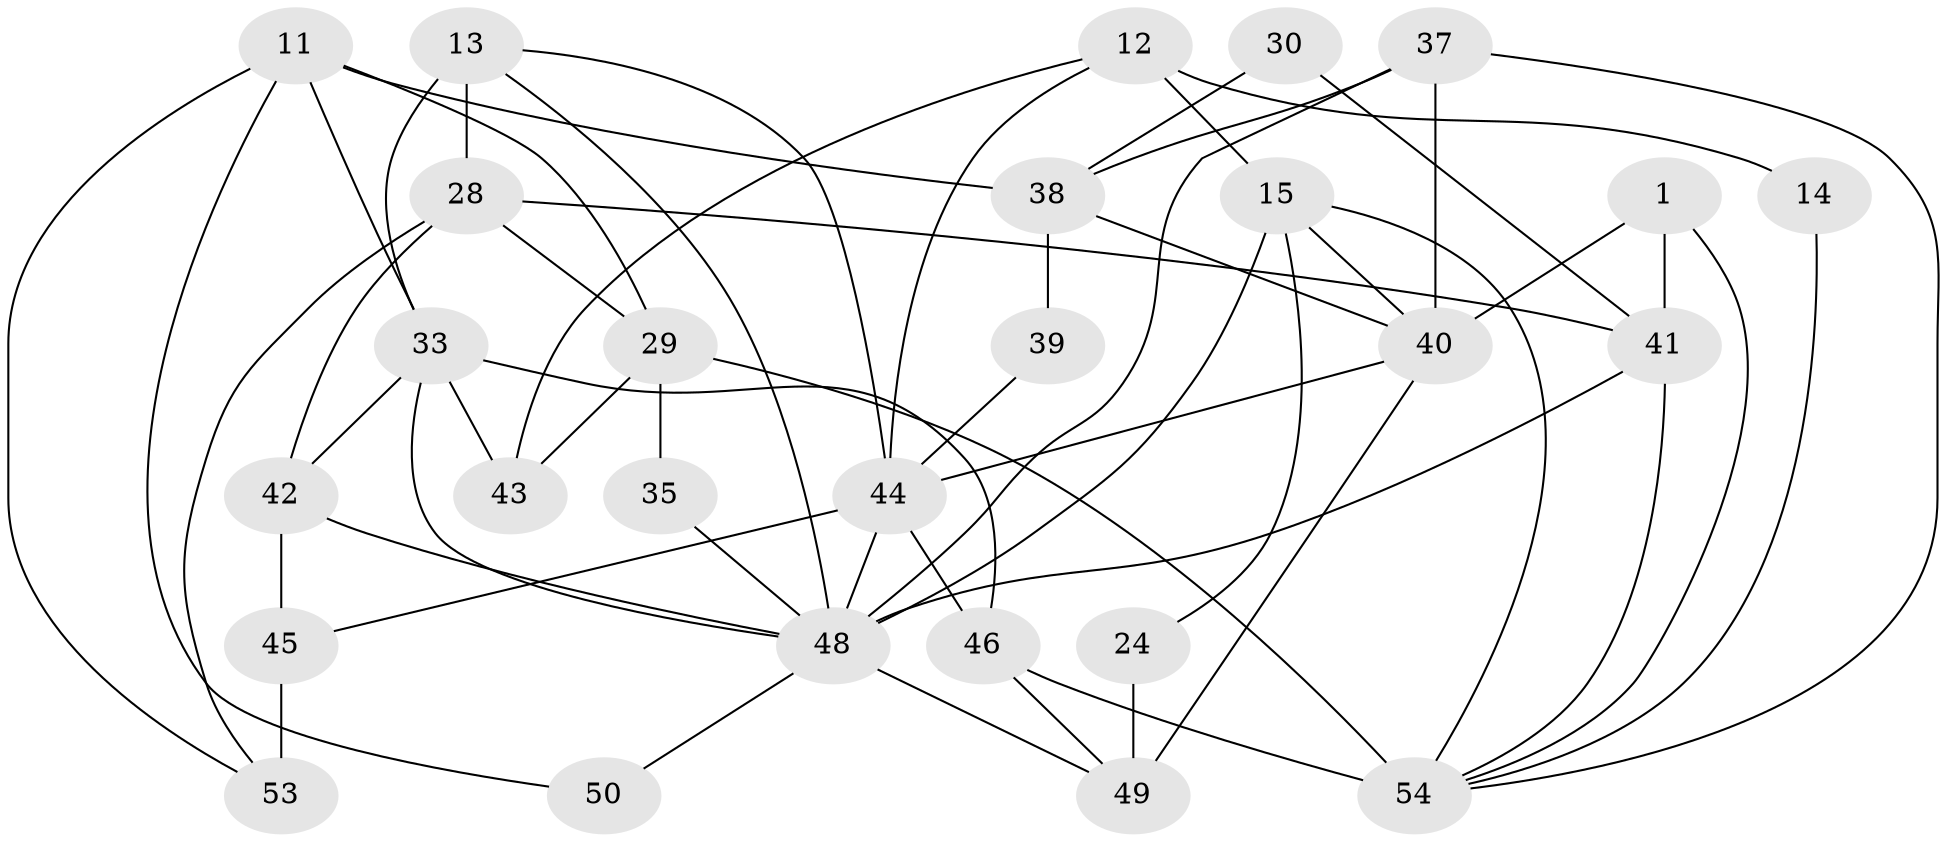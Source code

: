 // original degree distribution, {4: 0.18518518518518517, 6: 0.14814814814814814, 5: 0.1111111111111111, 3: 0.35185185185185186, 2: 0.14814814814814814, 9: 0.018518518518518517, 8: 0.037037037037037035}
// Generated by graph-tools (version 1.1) at 2025/53/03/04/25 21:53:25]
// undirected, 27 vertices, 57 edges
graph export_dot {
graph [start="1"]
  node [color=gray90,style=filled];
  1;
  11;
  12 [super="+5"];
  13 [super="+4"];
  14;
  15 [super="+8"];
  24;
  28;
  29 [super="+2"];
  30;
  33 [super="+18"];
  35;
  37;
  38 [super="+26"];
  39;
  40 [super="+32+20"];
  41 [super="+31"];
  42 [super="+27"];
  43;
  44 [super="+36"];
  45 [super="+22"];
  46 [super="+3"];
  48 [super="+16+47"];
  49 [super="+23"];
  50;
  53 [super="+52"];
  54 [super="+34+7+25"];
  1 -- 41 [weight=2];
  1 -- 54;
  1 -- 40;
  11 -- 29 [weight=2];
  11 -- 33;
  11 -- 50;
  11 -- 38;
  11 -- 53;
  12 -- 15 [weight=3];
  12 -- 14 [weight=2];
  12 -- 43;
  12 -- 44;
  13 -- 28 [weight=2];
  13 -- 33;
  13 -- 44;
  13 -- 48;
  14 -- 54;
  15 -- 24;
  15 -- 40;
  15 -- 48 [weight=3];
  15 -- 54;
  24 -- 49;
  28 -- 29;
  28 -- 53;
  28 -- 41;
  28 -- 42;
  29 -- 35 [weight=2];
  29 -- 54 [weight=4];
  29 -- 43;
  30 -- 38 [weight=2];
  30 -- 41;
  33 -- 46 [weight=2];
  33 -- 48;
  33 -- 43;
  33 -- 42;
  35 -- 48;
  37 -- 38 [weight=2];
  37 -- 48;
  37 -- 54;
  37 -- 40;
  38 -- 39;
  38 -- 40;
  39 -- 44;
  40 -- 44 [weight=2];
  40 -- 49 [weight=2];
  41 -- 54;
  41 -- 48 [weight=2];
  42 -- 45;
  42 -- 48;
  44 -- 46 [weight=2];
  44 -- 45 [weight=2];
  44 -- 48;
  45 -- 53 [weight=3];
  46 -- 49;
  46 -- 54;
  48 -- 49;
  48 -- 50;
}
